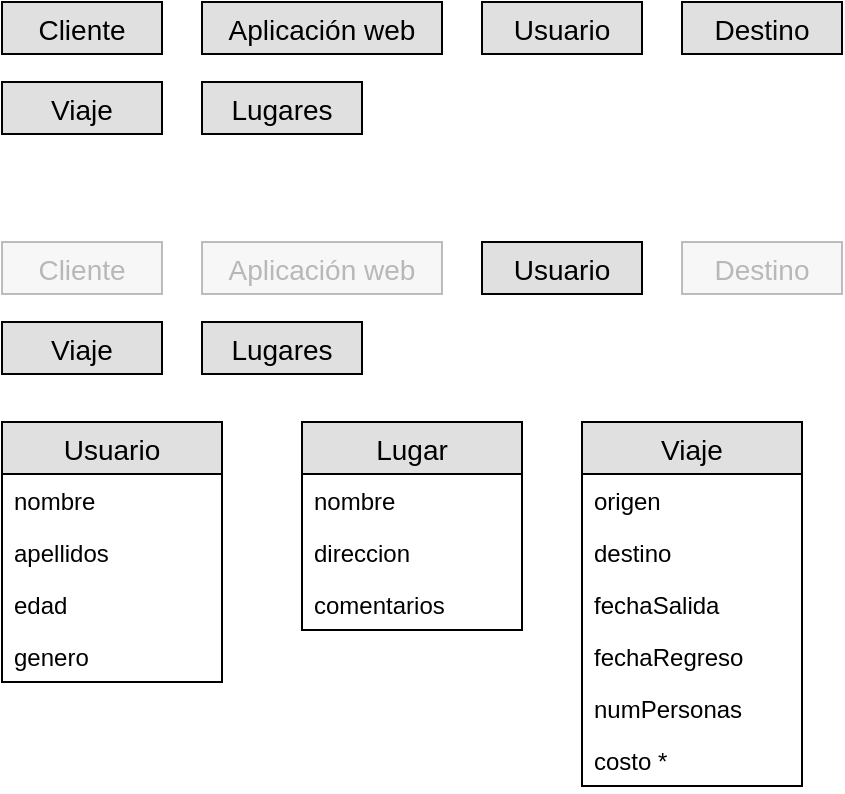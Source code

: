 <mxfile version="10.7.0" type="device"><diagram id="L2eWTvc4kzwY2FyQpsgl" name="Page-1"><mxGraphModel dx="621" dy="584" grid="1" gridSize="10" guides="1" tooltips="1" connect="1" arrows="1" fold="1" page="1" pageScale="1" pageWidth="827" pageHeight="1169" math="0" shadow="0"><root><mxCell id="0"/><mxCell id="1" parent="0"/><mxCell id="lzlLzct4fCnK9T7fHErv-1" value="Cliente" style="text;align=center;verticalAlign=middle;spacingLeft=4;spacingRight=4;strokeColor=#000000;fillColor=#e0e0e0;rotatable=0;points=[[0,0.5],[1,0.5]];portConstraint=eastwest;fontSize=14;" vertex="1" parent="1"><mxGeometry x="40" y="40" width="80" height="26" as="geometry"/></mxCell><mxCell id="lzlLzct4fCnK9T7fHErv-2" value="Aplicación web" style="text;align=center;verticalAlign=middle;spacingLeft=4;spacingRight=4;strokeColor=#000000;fillColor=#e0e0e0;rotatable=0;points=[[0,0.5],[1,0.5]];portConstraint=eastwest;fontSize=14;" vertex="1" parent="1"><mxGeometry x="140" y="40" width="120" height="26" as="geometry"/></mxCell><mxCell id="lzlLzct4fCnK9T7fHErv-3" value="Usuario" style="text;align=center;verticalAlign=middle;spacingLeft=4;spacingRight=4;strokeColor=#000000;fillColor=#e0e0e0;rotatable=0;points=[[0,0.5],[1,0.5]];portConstraint=eastwest;fontSize=14;" vertex="1" parent="1"><mxGeometry x="280" y="40" width="80" height="26" as="geometry"/></mxCell><mxCell id="lzlLzct4fCnK9T7fHErv-4" value="Destino" style="text;align=center;verticalAlign=middle;spacingLeft=4;spacingRight=4;strokeColor=#000000;fillColor=#e0e0e0;rotatable=0;points=[[0,0.5],[1,0.5]];portConstraint=eastwest;fontSize=14;" vertex="1" parent="1"><mxGeometry x="380" y="40" width="80" height="26" as="geometry"/></mxCell><mxCell id="lzlLzct4fCnK9T7fHErv-5" value="Viaje" style="text;align=center;verticalAlign=middle;spacingLeft=4;spacingRight=4;strokeColor=#000000;fillColor=#e0e0e0;rotatable=0;points=[[0,0.5],[1,0.5]];portConstraint=eastwest;fontSize=14;" vertex="1" parent="1"><mxGeometry x="40" y="80" width="80" height="26" as="geometry"/></mxCell><mxCell id="lzlLzct4fCnK9T7fHErv-6" value="Lugares" style="text;align=center;verticalAlign=middle;spacingLeft=4;spacingRight=4;strokeColor=#000000;fillColor=#e0e0e0;rotatable=0;points=[[0,0.5],[1,0.5]];portConstraint=eastwest;fontSize=14;" vertex="1" parent="1"><mxGeometry x="140" y="80" width="80" height="26" as="geometry"/></mxCell><mxCell id="lzlLzct4fCnK9T7fHErv-7" value="Cliente" style="text;align=center;verticalAlign=middle;spacingLeft=4;spacingRight=4;strokeColor=#000000;fillColor=#e0e0e0;rotatable=0;points=[[0,0.5],[1,0.5]];portConstraint=eastwest;fontSize=14;fillOpacity=25;strokeOpacity=25;textOpacity=25;" vertex="1" parent="1"><mxGeometry x="40" y="160" width="80" height="26" as="geometry"/></mxCell><mxCell id="lzlLzct4fCnK9T7fHErv-8" value="Aplicación web" style="text;align=center;verticalAlign=middle;spacingLeft=4;spacingRight=4;strokeColor=#000000;fillColor=#e0e0e0;rotatable=0;points=[[0,0.5],[1,0.5]];portConstraint=eastwest;fontSize=14;fillOpacity=25;strokeOpacity=25;textOpacity=25;" vertex="1" parent="1"><mxGeometry x="140" y="160" width="120" height="26" as="geometry"/></mxCell><mxCell id="lzlLzct4fCnK9T7fHErv-9" value="Usuario" style="text;align=center;verticalAlign=middle;spacingLeft=4;spacingRight=4;strokeColor=#000000;fillColor=#e0e0e0;rotatable=0;points=[[0,0.5],[1,0.5]];portConstraint=eastwest;fontSize=14;" vertex="1" parent="1"><mxGeometry x="280" y="160" width="80" height="26" as="geometry"/></mxCell><mxCell id="lzlLzct4fCnK9T7fHErv-10" value="Destino" style="text;align=center;verticalAlign=middle;spacingLeft=4;spacingRight=4;strokeColor=#000000;fillColor=#e0e0e0;rotatable=0;points=[[0,0.5],[1,0.5]];portConstraint=eastwest;fontSize=14;textOpacity=25;opacity=25;" vertex="1" parent="1"><mxGeometry x="380" y="160" width="80" height="26" as="geometry"/></mxCell><mxCell id="lzlLzct4fCnK9T7fHErv-11" value="Viaje" style="text;align=center;verticalAlign=middle;spacingLeft=4;spacingRight=4;strokeColor=#000000;fillColor=#e0e0e0;rotatable=0;points=[[0,0.5],[1,0.5]];portConstraint=eastwest;fontSize=14;" vertex="1" parent="1"><mxGeometry x="40" y="200" width="80" height="26" as="geometry"/></mxCell><mxCell id="lzlLzct4fCnK9T7fHErv-12" value="Lugares" style="text;align=center;verticalAlign=middle;spacingLeft=4;spacingRight=4;strokeColor=#000000;fillColor=#e0e0e0;rotatable=0;points=[[0,0.5],[1,0.5]];portConstraint=eastwest;fontSize=14;fillOpacity=100;strokeOpacity=100;" vertex="1" parent="1"><mxGeometry x="140" y="200" width="80" height="26" as="geometry"/></mxCell><mxCell id="lzlLzct4fCnK9T7fHErv-13" value="Usuario" style="swimlane;fontStyle=0;childLayout=stackLayout;horizontal=1;startSize=26;fillColor=#e0e0e0;horizontalStack=0;resizeParent=1;resizeParentMax=0;resizeLast=0;collapsible=1;marginBottom=0;swimlaneFillColor=#ffffff;align=center;fontSize=14;" vertex="1" parent="1"><mxGeometry x="40" y="250" width="110" height="130" as="geometry"/></mxCell><mxCell id="lzlLzct4fCnK9T7fHErv-14" value="nombre" style="text;strokeColor=none;fillColor=none;spacingLeft=4;spacingRight=4;overflow=hidden;rotatable=0;points=[[0,0.5],[1,0.5]];portConstraint=eastwest;fontSize=12;" vertex="1" parent="lzlLzct4fCnK9T7fHErv-13"><mxGeometry y="26" width="110" height="26" as="geometry"/></mxCell><mxCell id="lzlLzct4fCnK9T7fHErv-15" value="apellidos" style="text;strokeColor=none;fillColor=none;spacingLeft=4;spacingRight=4;overflow=hidden;rotatable=0;points=[[0,0.5],[1,0.5]];portConstraint=eastwest;fontSize=12;" vertex="1" parent="lzlLzct4fCnK9T7fHErv-13"><mxGeometry y="52" width="110" height="26" as="geometry"/></mxCell><mxCell id="lzlLzct4fCnK9T7fHErv-16" value="edad" style="text;strokeColor=none;fillColor=none;spacingLeft=4;spacingRight=4;overflow=hidden;rotatable=0;points=[[0,0.5],[1,0.5]];portConstraint=eastwest;fontSize=12;" vertex="1" parent="lzlLzct4fCnK9T7fHErv-13"><mxGeometry y="78" width="110" height="26" as="geometry"/></mxCell><mxCell id="lzlLzct4fCnK9T7fHErv-17" value="genero" style="text;strokeColor=none;fillColor=none;spacingLeft=4;spacingRight=4;overflow=hidden;rotatable=0;points=[[0,0.5],[1,0.5]];portConstraint=eastwest;fontSize=12;" vertex="1" parent="lzlLzct4fCnK9T7fHErv-13"><mxGeometry y="104" width="110" height="26" as="geometry"/></mxCell><mxCell id="lzlLzct4fCnK9T7fHErv-18" value="Lugar" style="swimlane;fontStyle=0;childLayout=stackLayout;horizontal=1;startSize=26;fillColor=#e0e0e0;horizontalStack=0;resizeParent=1;resizeParentMax=0;resizeLast=0;collapsible=1;marginBottom=0;swimlaneFillColor=#ffffff;align=center;fontSize=14;" vertex="1" parent="1"><mxGeometry x="190" y="250" width="110" height="104" as="geometry"/></mxCell><mxCell id="lzlLzct4fCnK9T7fHErv-19" value="nombre" style="text;strokeColor=none;fillColor=none;spacingLeft=4;spacingRight=4;overflow=hidden;rotatable=0;points=[[0,0.5],[1,0.5]];portConstraint=eastwest;fontSize=12;" vertex="1" parent="lzlLzct4fCnK9T7fHErv-18"><mxGeometry y="26" width="110" height="26" as="geometry"/></mxCell><mxCell id="lzlLzct4fCnK9T7fHErv-20" value="direccion" style="text;strokeColor=none;fillColor=none;spacingLeft=4;spacingRight=4;overflow=hidden;rotatable=0;points=[[0,0.5],[1,0.5]];portConstraint=eastwest;fontSize=12;" vertex="1" parent="lzlLzct4fCnK9T7fHErv-18"><mxGeometry y="52" width="110" height="26" as="geometry"/></mxCell><mxCell id="lzlLzct4fCnK9T7fHErv-21" value="comentarios" style="text;strokeColor=none;fillColor=none;spacingLeft=4;spacingRight=4;overflow=hidden;rotatable=0;points=[[0,0.5],[1,0.5]];portConstraint=eastwest;fontSize=12;" vertex="1" parent="lzlLzct4fCnK9T7fHErv-18"><mxGeometry y="78" width="110" height="26" as="geometry"/></mxCell><mxCell id="lzlLzct4fCnK9T7fHErv-23" value="Viaje" style="swimlane;fontStyle=0;childLayout=stackLayout;horizontal=1;startSize=26;fillColor=#e0e0e0;horizontalStack=0;resizeParent=1;resizeParentMax=0;resizeLast=0;collapsible=1;marginBottom=0;swimlaneFillColor=#ffffff;align=center;fontSize=14;" vertex="1" parent="1"><mxGeometry x="330" y="250" width="110" height="182" as="geometry"/></mxCell><mxCell id="lzlLzct4fCnK9T7fHErv-24" value="origen" style="text;strokeColor=none;fillColor=none;spacingLeft=4;spacingRight=4;overflow=hidden;rotatable=0;points=[[0,0.5],[1,0.5]];portConstraint=eastwest;fontSize=12;" vertex="1" parent="lzlLzct4fCnK9T7fHErv-23"><mxGeometry y="26" width="110" height="26" as="geometry"/></mxCell><mxCell id="lzlLzct4fCnK9T7fHErv-25" value="destino" style="text;strokeColor=none;fillColor=none;spacingLeft=4;spacingRight=4;overflow=hidden;rotatable=0;points=[[0,0.5],[1,0.5]];portConstraint=eastwest;fontSize=12;" vertex="1" parent="lzlLzct4fCnK9T7fHErv-23"><mxGeometry y="52" width="110" height="26" as="geometry"/></mxCell><mxCell id="lzlLzct4fCnK9T7fHErv-30" value="fechaSalida" style="text;strokeColor=none;fillColor=none;spacingLeft=4;spacingRight=4;overflow=hidden;rotatable=0;points=[[0,0.5],[1,0.5]];portConstraint=eastwest;fontSize=12;" vertex="1" parent="lzlLzct4fCnK9T7fHErv-23"><mxGeometry y="78" width="110" height="26" as="geometry"/></mxCell><mxCell id="lzlLzct4fCnK9T7fHErv-29" value="fechaRegreso" style="text;strokeColor=none;fillColor=none;spacingLeft=4;spacingRight=4;overflow=hidden;rotatable=0;points=[[0,0.5],[1,0.5]];portConstraint=eastwest;fontSize=12;" vertex="1" parent="lzlLzct4fCnK9T7fHErv-23"><mxGeometry y="104" width="110" height="26" as="geometry"/></mxCell><mxCell id="lzlLzct4fCnK9T7fHErv-28" value="numPersonas" style="text;strokeColor=none;fillColor=none;spacingLeft=4;spacingRight=4;overflow=hidden;rotatable=0;points=[[0,0.5],[1,0.5]];portConstraint=eastwest;fontSize=12;" vertex="1" parent="lzlLzct4fCnK9T7fHErv-23"><mxGeometry y="130" width="110" height="26" as="geometry"/></mxCell><mxCell id="lzlLzct4fCnK9T7fHErv-32" value="costo *" style="text;strokeColor=none;fillColor=none;spacingLeft=4;spacingRight=4;overflow=hidden;rotatable=0;points=[[0,0.5],[1,0.5]];portConstraint=eastwest;fontSize=12;" vertex="1" parent="lzlLzct4fCnK9T7fHErv-23"><mxGeometry y="156" width="110" height="26" as="geometry"/></mxCell></root></mxGraphModel></diagram></mxfile>